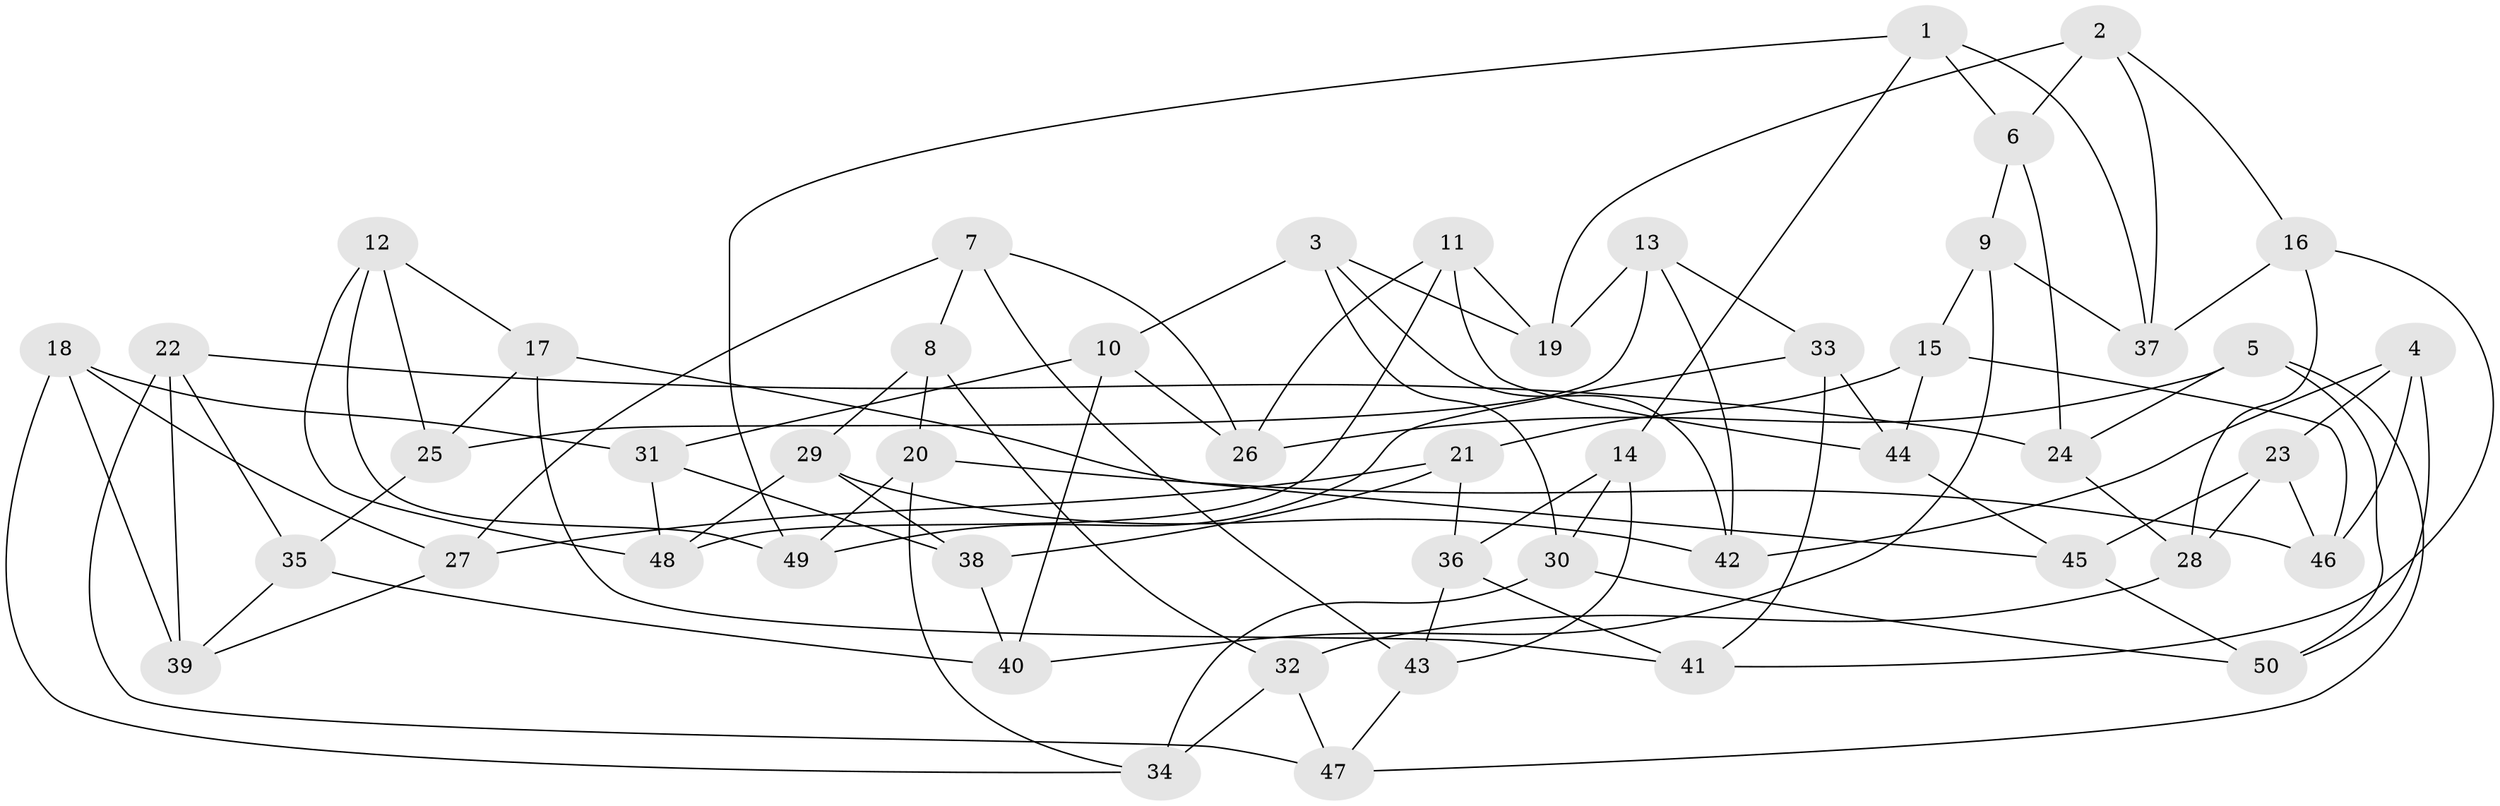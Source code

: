 // Generated by graph-tools (version 1.1) at 2025/26/03/09/25 03:26:57]
// undirected, 50 vertices, 100 edges
graph export_dot {
graph [start="1"]
  node [color=gray90,style=filled];
  1;
  2;
  3;
  4;
  5;
  6;
  7;
  8;
  9;
  10;
  11;
  12;
  13;
  14;
  15;
  16;
  17;
  18;
  19;
  20;
  21;
  22;
  23;
  24;
  25;
  26;
  27;
  28;
  29;
  30;
  31;
  32;
  33;
  34;
  35;
  36;
  37;
  38;
  39;
  40;
  41;
  42;
  43;
  44;
  45;
  46;
  47;
  48;
  49;
  50;
  1 -- 49;
  1 -- 37;
  1 -- 14;
  1 -- 6;
  2 -- 37;
  2 -- 6;
  2 -- 16;
  2 -- 19;
  3 -- 42;
  3 -- 19;
  3 -- 30;
  3 -- 10;
  4 -- 50;
  4 -- 42;
  4 -- 46;
  4 -- 23;
  5 -- 50;
  5 -- 26;
  5 -- 24;
  5 -- 47;
  6 -- 9;
  6 -- 24;
  7 -- 8;
  7 -- 27;
  7 -- 26;
  7 -- 43;
  8 -- 20;
  8 -- 32;
  8 -- 29;
  9 -- 37;
  9 -- 15;
  9 -- 40;
  10 -- 31;
  10 -- 26;
  10 -- 40;
  11 -- 48;
  11 -- 26;
  11 -- 19;
  11 -- 44;
  12 -- 48;
  12 -- 49;
  12 -- 25;
  12 -- 17;
  13 -- 19;
  13 -- 25;
  13 -- 42;
  13 -- 33;
  14 -- 43;
  14 -- 30;
  14 -- 36;
  15 -- 21;
  15 -- 44;
  15 -- 46;
  16 -- 37;
  16 -- 41;
  16 -- 28;
  17 -- 25;
  17 -- 41;
  17 -- 45;
  18 -- 39;
  18 -- 31;
  18 -- 27;
  18 -- 34;
  20 -- 49;
  20 -- 46;
  20 -- 34;
  21 -- 27;
  21 -- 38;
  21 -- 36;
  22 -- 47;
  22 -- 24;
  22 -- 39;
  22 -- 35;
  23 -- 28;
  23 -- 46;
  23 -- 45;
  24 -- 28;
  25 -- 35;
  27 -- 39;
  28 -- 32;
  29 -- 38;
  29 -- 42;
  29 -- 48;
  30 -- 34;
  30 -- 50;
  31 -- 48;
  31 -- 38;
  32 -- 34;
  32 -- 47;
  33 -- 41;
  33 -- 49;
  33 -- 44;
  35 -- 39;
  35 -- 40;
  36 -- 41;
  36 -- 43;
  38 -- 40;
  43 -- 47;
  44 -- 45;
  45 -- 50;
}
